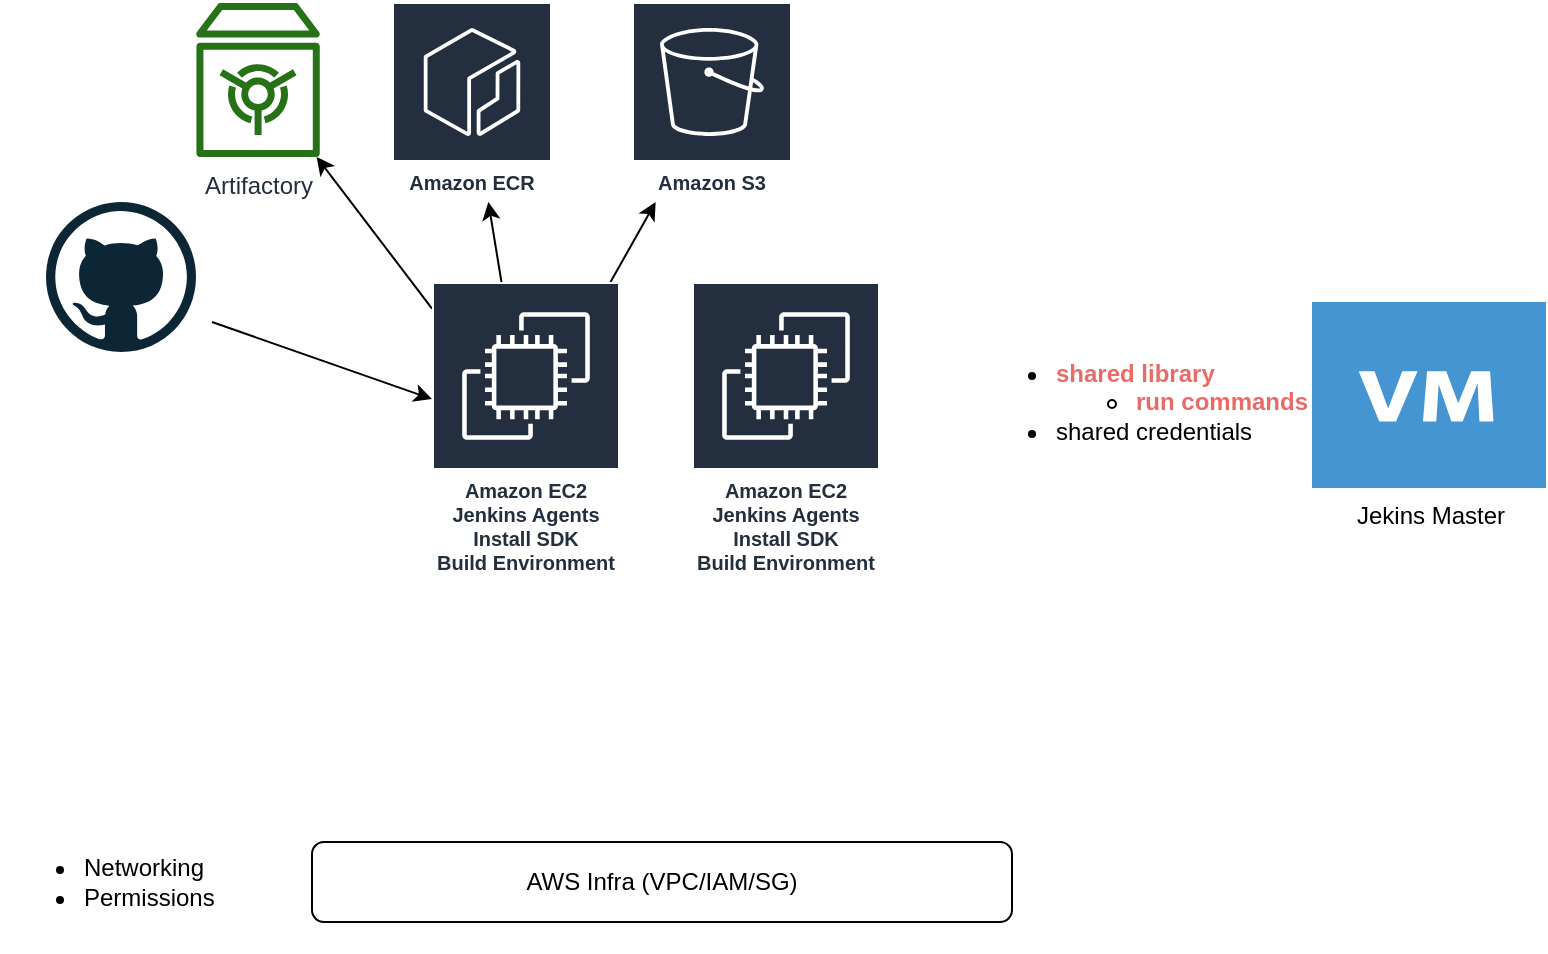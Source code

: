 <mxfile version="13.3.0" type="github" pages="3">
  <diagram id="bZqMkssgzoKAFsCov6mc" name="current jenkins">
    <mxGraphModel dx="732" dy="442" grid="1" gridSize="10" guides="1" tooltips="1" connect="1" arrows="1" fold="1" page="1" pageScale="1" pageWidth="850" pageHeight="1100" math="0" shadow="0">
      <root>
        <mxCell id="NepiQIgojPNr5nZYY-pR-0" />
        <mxCell id="NepiQIgojPNr5nZYY-pR-1" parent="NepiQIgojPNr5nZYY-pR-0" />
        <mxCell id="NepiQIgojPNr5nZYY-pR-2" value="AWS Infra (VPC/IAM/SG)" style="rounded=1;whiteSpace=wrap;html=1;fontSize=12;glass=0;strokeWidth=1;shadow=0;" parent="NepiQIgojPNr5nZYY-pR-1" vertex="1">
          <mxGeometry x="160" y="430" width="350" height="40" as="geometry" />
        </mxCell>
        <mxCell id="NepiQIgojPNr5nZYY-pR-18" value="&lt;ul&gt;&lt;li&gt;&lt;span&gt;Networking&lt;/span&gt;&lt;/li&gt;&lt;li&gt;&lt;span&gt;Permissions&lt;/span&gt;&lt;/li&gt;&lt;/ul&gt;" style="text;html=1;strokeColor=none;fillColor=none;align=left;verticalAlign=middle;whiteSpace=wrap;rounded=0;" parent="NepiQIgojPNr5nZYY-pR-1" vertex="1">
          <mxGeometry x="4" y="415" width="120" height="70" as="geometry" />
        </mxCell>
        <mxCell id="NepiQIgojPNr5nZYY-pR-19" value="Amazon ECR" style="outlineConnect=0;fontColor=#232F3E;gradientColor=none;strokeColor=#ffffff;fillColor=#232F3E;dashed=0;verticalLabelPosition=middle;verticalAlign=bottom;align=center;html=1;whiteSpace=wrap;fontSize=10;fontStyle=1;spacing=3;shape=mxgraph.aws4.productIcon;prIcon=mxgraph.aws4.ecr;" parent="NepiQIgojPNr5nZYY-pR-1" vertex="1">
          <mxGeometry x="200" y="10" width="80" height="100" as="geometry" />
        </mxCell>
        <mxCell id="NepiQIgojPNr5nZYY-pR-20" value="Amazon S3" style="outlineConnect=0;fontColor=#232F3E;gradientColor=none;strokeColor=#ffffff;fillColor=#232F3E;dashed=0;verticalLabelPosition=middle;verticalAlign=bottom;align=center;html=1;whiteSpace=wrap;fontSize=10;fontStyle=1;spacing=3;shape=mxgraph.aws4.productIcon;prIcon=mxgraph.aws4.s3;" parent="NepiQIgojPNr5nZYY-pR-1" vertex="1">
          <mxGeometry x="320" y="10" width="80" height="100" as="geometry" />
        </mxCell>
        <mxCell id="NepiQIgojPNr5nZYY-pR-21" value="Artifactory" style="outlineConnect=0;fontColor=#232F3E;gradientColor=none;fillColor=#277116;strokeColor=none;dashed=0;verticalLabelPosition=bottom;verticalAlign=top;align=center;html=1;fontSize=12;fontStyle=0;aspect=fixed;pointerEvents=1;shape=mxgraph.aws4.vault;" parent="NepiQIgojPNr5nZYY-pR-1" vertex="1">
          <mxGeometry x="102" y="10" width="62" height="78" as="geometry" />
        </mxCell>
        <mxCell id="NepiQIgojPNr5nZYY-pR-22" value="" style="dashed=0;outlineConnect=0;html=1;align=center;labelPosition=center;verticalLabelPosition=bottom;verticalAlign=top;shape=mxgraph.weblogos.github" parent="NepiQIgojPNr5nZYY-pR-1" vertex="1">
          <mxGeometry x="27" y="110" width="75" height="75" as="geometry" />
        </mxCell>
        <mxCell id="NepiQIgojPNr5nZYY-pR-23" value="" style="endArrow=classic;html=1;" parent="NepiQIgojPNr5nZYY-pR-1" target="NepiQIgojPNr5nZYY-pR-27" edge="1">
          <mxGeometry width="50" height="50" relative="1" as="geometry">
            <mxPoint x="110" y="170" as="sourcePoint" />
            <mxPoint x="410" y="220" as="targetPoint" />
          </mxGeometry>
        </mxCell>
        <mxCell id="NepiQIgojPNr5nZYY-pR-24" value="" style="endArrow=classic;html=1;" parent="NepiQIgojPNr5nZYY-pR-1" source="NepiQIgojPNr5nZYY-pR-27" edge="1" target="NepiQIgojPNr5nZYY-pR-21">
          <mxGeometry width="50" height="50" relative="1" as="geometry">
            <mxPoint x="480" y="230" as="sourcePoint" />
            <mxPoint x="200" y="80" as="targetPoint" />
          </mxGeometry>
        </mxCell>
        <mxCell id="NepiQIgojPNr5nZYY-pR-25" value="" style="endArrow=classic;html=1;" parent="NepiQIgojPNr5nZYY-pR-1" source="NepiQIgojPNr5nZYY-pR-27" target="NepiQIgojPNr5nZYY-pR-19" edge="1">
          <mxGeometry width="50" height="50" relative="1" as="geometry">
            <mxPoint x="480" y="230" as="sourcePoint" />
            <mxPoint x="210" y="90" as="targetPoint" />
          </mxGeometry>
        </mxCell>
        <mxCell id="NepiQIgojPNr5nZYY-pR-26" value="" style="endArrow=classic;html=1;" parent="NepiQIgojPNr5nZYY-pR-1" source="NepiQIgojPNr5nZYY-pR-27" target="NepiQIgojPNr5nZYY-pR-20" edge="1">
          <mxGeometry width="50" height="50" relative="1" as="geometry">
            <mxPoint x="480" y="230" as="sourcePoint" />
            <mxPoint x="220" y="100" as="targetPoint" />
          </mxGeometry>
        </mxCell>
        <mxCell id="NepiQIgojPNr5nZYY-pR-27" value="Amazon EC2&lt;br&gt;Jenkins Agents&lt;br&gt;Install SDK&lt;br&gt;Build Environment" style="outlineConnect=0;fontColor=#232F3E;gradientColor=none;strokeColor=#ffffff;fillColor=#232F3E;dashed=0;verticalLabelPosition=middle;verticalAlign=bottom;align=center;html=1;whiteSpace=wrap;fontSize=10;fontStyle=1;spacing=3;shape=mxgraph.aws4.productIcon;prIcon=mxgraph.aws4.ec2;" parent="NepiQIgojPNr5nZYY-pR-1" vertex="1">
          <mxGeometry x="220" y="150" width="94" height="150" as="geometry" />
        </mxCell>
        <mxCell id="NepiQIgojPNr5nZYY-pR-28" value="Jekins Master" style="shadow=0;dashed=0;html=1;strokeColor=none;fillColor=#4495D1;labelPosition=center;verticalLabelPosition=bottom;verticalAlign=top;align=center;outlineConnect=0;shape=mxgraph.veeam.2d.virtual_machine;" parent="NepiQIgojPNr5nZYY-pR-1" vertex="1">
          <mxGeometry x="660" y="160" width="117" height="93" as="geometry" />
        </mxCell>
        <mxCell id="NepiQIgojPNr5nZYY-pR-32" value="&lt;ul&gt;&lt;li&gt;&lt;b&gt;&lt;font color=&quot;#ea6b66&quot;&gt;&lt;span&gt;shared library&lt;/span&gt;&lt;br&gt;&lt;/font&gt;&lt;/b&gt;&lt;/li&gt;&lt;ul&gt;&lt;li&gt;&lt;font color=&quot;#ea6b66&quot;&gt;&lt;b&gt;run commands&lt;/b&gt;&lt;/font&gt;&lt;/li&gt;&lt;/ul&gt;&lt;li&gt;&lt;span&gt;shared credentials&lt;/span&gt;&lt;/li&gt;&lt;/ul&gt;" style="text;html=1;align=left;verticalAlign=middle;resizable=0;points=[];autosize=1;" parent="NepiQIgojPNr5nZYY-pR-1" vertex="1">
          <mxGeometry x="490" y="175" width="180" height="70" as="geometry" />
        </mxCell>
        <mxCell id="NepiQIgojPNr5nZYY-pR-33" value="Amazon EC2&lt;br&gt;Jenkins Agents&lt;br&gt;Install SDK&lt;br&gt;Build Environment" style="outlineConnect=0;fontColor=#232F3E;gradientColor=none;strokeColor=#ffffff;fillColor=#232F3E;dashed=0;verticalLabelPosition=middle;verticalAlign=bottom;align=center;html=1;whiteSpace=wrap;fontSize=10;fontStyle=1;spacing=3;shape=mxgraph.aws4.productIcon;prIcon=mxgraph.aws4.ec2;" parent="NepiQIgojPNr5nZYY-pR-1" vertex="1">
          <mxGeometry x="350" y="150" width="94" height="150" as="geometry" />
        </mxCell>
      </root>
    </mxGraphModel>
  </diagram>
  <diagram id="C5RBs43oDa-KdzZeNtuy" name="Jenkins">
    <mxGraphModel dx="732" dy="442" grid="1" gridSize="10" guides="1" tooltips="1" connect="1" arrows="1" fold="1" page="1" pageScale="1" pageWidth="827" pageHeight="1169" math="0" shadow="0">
      <root>
        <mxCell id="WIyWlLk6GJQsqaUBKTNV-0" />
        <mxCell id="WIyWlLk6GJQsqaUBKTNV-1" parent="WIyWlLk6GJQsqaUBKTNV-0" />
        <mxCell id="WIyWlLk6GJQsqaUBKTNV-11" value="AWS Infra (VPC/IAM/SG)" style="rounded=1;whiteSpace=wrap;html=1;fontSize=12;glass=0;strokeWidth=1;shadow=0;" parent="WIyWlLk6GJQsqaUBKTNV-1" vertex="1">
          <mxGeometry x="160" y="430" width="350" height="40" as="geometry" />
        </mxCell>
        <mxCell id="7L3rl63r9LP6kfRCwzT1-2" value="Amazon EKS" style="outlineConnect=0;fontColor=#232F3E;gradientColor=none;strokeColor=#ffffff;fillColor=#232F3E;dashed=0;verticalLabelPosition=middle;verticalAlign=bottom;align=center;html=1;whiteSpace=wrap;fontSize=10;fontStyle=1;spacing=3;shape=mxgraph.aws4.productIcon;prIcon=mxgraph.aws4.eks;" parent="WIyWlLk6GJQsqaUBKTNV-1" vertex="1">
          <mxGeometry x="215" y="330" width="80" height="100" as="geometry" />
        </mxCell>
        <mxCell id="7L3rl63r9LP6kfRCwzT1-3" value="Container" style="swimlane;" parent="WIyWlLk6GJQsqaUBKTNV-1" vertex="1">
          <mxGeometry x="160" y="220" width="190" height="80" as="geometry" />
        </mxCell>
        <mxCell id="7L3rl63r9LP6kfRCwzT1-4" value="Jenkins Master" style="text;html=1;align=center;verticalAlign=middle;resizable=0;points=[];autosize=1;" parent="7L3rl63r9LP6kfRCwzT1-3" vertex="1">
          <mxGeometry x="55" y="41" width="100" height="20" as="geometry" />
        </mxCell>
        <mxCell id="7L3rl63r9LP6kfRCwzT1-5" value="Container" style="swimlane;" parent="WIyWlLk6GJQsqaUBKTNV-1" vertex="1">
          <mxGeometry x="400" y="100" width="200" height="200" as="geometry" />
        </mxCell>
        <mxCell id="7L3rl63r9LP6kfRCwzT1-6" value="Jenkins Agents" style="text;html=1;align=center;verticalAlign=middle;resizable=0;points=[];autosize=1;" parent="7L3rl63r9LP6kfRCwzT1-5" vertex="1">
          <mxGeometry x="50" y="30" width="100" height="20" as="geometry" />
        </mxCell>
        <mxCell id="7L3rl63r9LP6kfRCwzT1-7" value="Container" style="swimlane;" parent="7L3rl63r9LP6kfRCwzT1-5" vertex="1">
          <mxGeometry x="20" y="61" width="160" height="120" as="geometry" />
        </mxCell>
        <mxCell id="7L3rl63r9LP6kfRCwzT1-8" value="Build Environment (JDK)" style="text;html=1;align=center;verticalAlign=middle;resizable=0;points=[];autosize=1;" parent="7L3rl63r9LP6kfRCwzT1-7" vertex="1">
          <mxGeometry x="10" y="29" width="150" height="20" as="geometry" />
        </mxCell>
        <mxCell id="7L3rl63r9LP6kfRCwzT1-9" value="Build Commands" style="text;html=1;align=center;verticalAlign=middle;resizable=0;points=[];autosize=1;" parent="7L3rl63r9LP6kfRCwzT1-7" vertex="1">
          <mxGeometry x="26" y="81" width="110" height="20" as="geometry" />
        </mxCell>
        <mxCell id="7L3rl63r9LP6kfRCwzT1-10" value="Container" style="swimlane;" parent="WIyWlLk6GJQsqaUBKTNV-1" vertex="1">
          <mxGeometry x="610" y="100" width="200" height="200" as="geometry" />
        </mxCell>
        <mxCell id="7L3rl63r9LP6kfRCwzT1-11" value="Jenkins Agents" style="text;html=1;align=center;verticalAlign=middle;resizable=0;points=[];autosize=1;" parent="7L3rl63r9LP6kfRCwzT1-10" vertex="1">
          <mxGeometry x="50" y="30" width="100" height="20" as="geometry" />
        </mxCell>
        <mxCell id="7L3rl63r9LP6kfRCwzT1-12" value="Container" style="swimlane;" parent="7L3rl63r9LP6kfRCwzT1-10" vertex="1">
          <mxGeometry x="20" y="61" width="165" height="120" as="geometry" />
        </mxCell>
        <mxCell id="7L3rl63r9LP6kfRCwzT1-13" value="Build Environment (Python)" style="text;html=1;align=center;verticalAlign=middle;resizable=0;points=[];autosize=1;" parent="7L3rl63r9LP6kfRCwzT1-12" vertex="1">
          <mxGeometry x="5" y="29" width="160" height="20" as="geometry" />
        </mxCell>
        <mxCell id="7L3rl63r9LP6kfRCwzT1-14" value="Build Commands" style="text;html=1;align=center;verticalAlign=middle;resizable=0;points=[];autosize=1;" parent="7L3rl63r9LP6kfRCwzT1-12" vertex="1">
          <mxGeometry x="26" y="81" width="110" height="20" as="geometry" />
        </mxCell>
        <mxCell id="7L3rl63r9LP6kfRCwzT1-15" value="&lt;ul&gt;&lt;li&gt;AuthZ&lt;/li&gt;&lt;li&gt;Docker Env&lt;/li&gt;&lt;li&gt;&lt;span&gt;source code&lt;/span&gt;&lt;/li&gt;&lt;li&gt;&lt;span&gt;build scheduling&lt;/span&gt;&lt;br&gt;&lt;/li&gt;&lt;li&gt;&lt;span&gt;build trigger&lt;/span&gt;&lt;/li&gt;&lt;li&gt;&lt;span&gt;shared credentials&lt;/span&gt;&lt;/li&gt;&lt;/ul&gt;" style="text;html=1;align=left;verticalAlign=middle;resizable=0;points=[];autosize=1;" parent="WIyWlLk6GJQsqaUBKTNV-1" vertex="1">
          <mxGeometry x="10" y="205" width="150" height="110" as="geometry" />
        </mxCell>
        <mxCell id="7L3rl63r9LP6kfRCwzT1-17" value="&lt;ul&gt;&lt;li&gt;scaling&lt;/li&gt;&lt;li&gt;resource&lt;/li&gt;&lt;li&gt;HA&lt;/li&gt;&lt;li&gt;permissions&lt;/li&gt;&lt;/ul&gt;" style="text;html=1;strokeColor=none;fillColor=none;align=left;verticalAlign=middle;whiteSpace=wrap;rounded=0;" parent="WIyWlLk6GJQsqaUBKTNV-1" vertex="1">
          <mxGeometry x="4" y="345" width="120" height="70" as="geometry" />
        </mxCell>
        <mxCell id="7L3rl63r9LP6kfRCwzT1-21" value="&lt;ul&gt;&lt;li&gt;&lt;span&gt;Networking&lt;/span&gt;&lt;/li&gt;&lt;li&gt;&lt;span&gt;Permissions&lt;/span&gt;&lt;/li&gt;&lt;/ul&gt;" style="text;html=1;strokeColor=none;fillColor=none;align=left;verticalAlign=middle;whiteSpace=wrap;rounded=0;" parent="WIyWlLk6GJQsqaUBKTNV-1" vertex="1">
          <mxGeometry x="4" y="415" width="120" height="70" as="geometry" />
        </mxCell>
        <mxCell id="7L3rl63r9LP6kfRCwzT1-22" value="Amazon ECR" style="outlineConnect=0;fontColor=#232F3E;gradientColor=none;strokeColor=#ffffff;fillColor=#232F3E;dashed=0;verticalLabelPosition=middle;verticalAlign=bottom;align=center;html=1;whiteSpace=wrap;fontSize=10;fontStyle=1;spacing=3;shape=mxgraph.aws4.productIcon;prIcon=mxgraph.aws4.ecr;" parent="WIyWlLk6GJQsqaUBKTNV-1" vertex="1">
          <mxGeometry x="240" y="10" width="80" height="100" as="geometry" />
        </mxCell>
        <mxCell id="7L3rl63r9LP6kfRCwzT1-23" value="Amazon S3" style="outlineConnect=0;fontColor=#232F3E;gradientColor=none;strokeColor=#ffffff;fillColor=#232F3E;dashed=0;verticalLabelPosition=middle;verticalAlign=bottom;align=center;html=1;whiteSpace=wrap;fontSize=10;fontStyle=1;spacing=3;shape=mxgraph.aws4.productIcon;prIcon=mxgraph.aws4.s3;" parent="WIyWlLk6GJQsqaUBKTNV-1" vertex="1">
          <mxGeometry x="360" y="10" width="80" height="100" as="geometry" />
        </mxCell>
        <mxCell id="7L3rl63r9LP6kfRCwzT1-24" value="Artifactory" style="outlineConnect=0;fontColor=#232F3E;gradientColor=none;fillColor=#277116;strokeColor=none;dashed=0;verticalLabelPosition=bottom;verticalAlign=top;align=center;html=1;fontSize=12;fontStyle=0;aspect=fixed;pointerEvents=1;shape=mxgraph.aws4.vault;" parent="WIyWlLk6GJQsqaUBKTNV-1" vertex="1">
          <mxGeometry x="110" y="10" width="62" height="78" as="geometry" />
        </mxCell>
        <mxCell id="7L3rl63r9LP6kfRCwzT1-25" value="" style="dashed=0;outlineConnect=0;html=1;align=center;labelPosition=center;verticalLabelPosition=bottom;verticalAlign=top;shape=mxgraph.weblogos.github" parent="WIyWlLk6GJQsqaUBKTNV-1" vertex="1">
          <mxGeometry x="27" y="110" width="75" height="75" as="geometry" />
        </mxCell>
        <mxCell id="7L3rl63r9LP6kfRCwzT1-26" value="" style="endArrow=classic;html=1;" parent="WIyWlLk6GJQsqaUBKTNV-1" edge="1">
          <mxGeometry width="50" height="50" relative="1" as="geometry">
            <mxPoint x="110" y="170" as="sourcePoint" />
            <mxPoint x="410" y="220" as="targetPoint" />
          </mxGeometry>
        </mxCell>
        <mxCell id="7L3rl63r9LP6kfRCwzT1-27" value="" style="endArrow=classic;html=1;" parent="WIyWlLk6GJQsqaUBKTNV-1" edge="1" target="7L3rl63r9LP6kfRCwzT1-24">
          <mxGeometry width="50" height="50" relative="1" as="geometry">
            <mxPoint x="480" y="230" as="sourcePoint" />
            <mxPoint x="200" y="80" as="targetPoint" />
          </mxGeometry>
        </mxCell>
        <mxCell id="7L3rl63r9LP6kfRCwzT1-28" value="" style="endArrow=classic;html=1;" parent="WIyWlLk6GJQsqaUBKTNV-1" target="7L3rl63r9LP6kfRCwzT1-22" edge="1">
          <mxGeometry width="50" height="50" relative="1" as="geometry">
            <mxPoint x="480" y="230" as="sourcePoint" />
            <mxPoint x="210" y="90" as="targetPoint" />
          </mxGeometry>
        </mxCell>
        <mxCell id="7L3rl63r9LP6kfRCwzT1-29" value="" style="endArrow=classic;html=1;" parent="WIyWlLk6GJQsqaUBKTNV-1" target="7L3rl63r9LP6kfRCwzT1-23" edge="1">
          <mxGeometry width="50" height="50" relative="1" as="geometry">
            <mxPoint x="480" y="230" as="sourcePoint" />
            <mxPoint x="220" y="100" as="targetPoint" />
          </mxGeometry>
        </mxCell>
      </root>
    </mxGraphModel>
  </diagram>
  <diagram id="RZHRXkjhTaX_e0c8EJYi" name="Codebuild">
    <mxGraphModel dx="732" dy="442" grid="1" gridSize="10" guides="1" tooltips="1" connect="1" arrows="1" fold="1" page="1" pageScale="1" pageWidth="850" pageHeight="1100" math="0" shadow="0">
      <root>
        <mxCell id="Ba1Su-A6dtB4cg2xG0cj-0" />
        <mxCell id="Ba1Su-A6dtB4cg2xG0cj-1" parent="Ba1Su-A6dtB4cg2xG0cj-0" />
        <mxCell id="PO74r3kyPt4lwbCq_lyf-0" value="AWS Infra (VPC/IAM/SG)" style="rounded=1;whiteSpace=wrap;html=1;fontSize=12;glass=0;strokeWidth=1;shadow=0;" parent="Ba1Su-A6dtB4cg2xG0cj-1" vertex="1">
          <mxGeometry x="160" y="430" width="350" height="40" as="geometry" />
        </mxCell>
        <mxCell id="PO74r3kyPt4lwbCq_lyf-2" value="Terraform Project" style="swimlane;" parent="Ba1Su-A6dtB4cg2xG0cj-1" vertex="1">
          <mxGeometry x="160" y="220" width="200" height="96" as="geometry" />
        </mxCell>
        <mxCell id="PO74r3kyPt4lwbCq_lyf-3" value="&lt;div style=&quot;text-align: left&quot;&gt;&lt;ul&gt;&lt;li&gt;&lt;span&gt;Create Codebuild project&lt;/span&gt;&lt;/li&gt;&lt;li&gt;&lt;span&gt;config webhooks&lt;/span&gt;&lt;/li&gt;&lt;li&gt;&lt;span&gt;&lt;div style=&quot;text-align: left&quot;&gt;&lt;span&gt;set variable&lt;/span&gt;&lt;/div&gt;&lt;/span&gt;&lt;/li&gt;&lt;li&gt;&lt;div style=&quot;text-align: left&quot;&gt;permissions&lt;/div&gt;&lt;/li&gt;&lt;/ul&gt;&lt;/div&gt;" style="text;html=1;align=center;verticalAlign=middle;resizable=0;points=[];autosize=1;" parent="PO74r3kyPt4lwbCq_lyf-2" vertex="1">
          <mxGeometry y="6" width="190" height="90" as="geometry" />
        </mxCell>
        <mxCell id="PO74r3kyPt4lwbCq_lyf-4" value="Codebuild project" style="swimlane;" parent="Ba1Su-A6dtB4cg2xG0cj-1" vertex="1">
          <mxGeometry x="400" y="100" width="200" height="200" as="geometry" />
        </mxCell>
        <mxCell id="PO74r3kyPt4lwbCq_lyf-6" value="Container" style="swimlane;" parent="PO74r3kyPt4lwbCq_lyf-4" vertex="1">
          <mxGeometry x="20" y="61" width="160" height="120" as="geometry" />
        </mxCell>
        <mxCell id="PO74r3kyPt4lwbCq_lyf-7" value="Build Environment (SDKs)" style="text;html=1;align=center;verticalAlign=middle;resizable=0;points=[];autosize=1;" parent="PO74r3kyPt4lwbCq_lyf-6" vertex="1">
          <mxGeometry x="10" y="29" width="150" height="20" as="geometry" />
        </mxCell>
        <mxCell id="PO74r3kyPt4lwbCq_lyf-8" value="&lt;span style=&quot;text-align: left&quot;&gt;Build commands&lt;/span&gt;&lt;br style=&quot;text-align: left&quot;&gt;&lt;span style=&quot;text-align: left&quot;&gt;publish reports&lt;/span&gt;&lt;br style=&quot;text-align: left&quot;&gt;&lt;span style=&quot;text-align: left&quot;&gt;save artifacts&lt;/span&gt;" style="text;html=1;align=center;verticalAlign=middle;resizable=0;points=[];autosize=1;" parent="PO74r3kyPt4lwbCq_lyf-6" vertex="1">
          <mxGeometry x="31" y="66" width="100" height="50" as="geometry" />
        </mxCell>
        <mxCell id="PO74r3kyPt4lwbCq_lyf-9" value="Coderbuild project" style="swimlane;" parent="Ba1Su-A6dtB4cg2xG0cj-1" vertex="1">
          <mxGeometry x="610" y="100" width="200" height="200" as="geometry" />
        </mxCell>
        <mxCell id="PO74r3kyPt4lwbCq_lyf-10" value="&lt;ul&gt;&lt;li&gt;Install SDK&lt;/li&gt;&lt;li&gt;Build commands&lt;/li&gt;&lt;li&gt;publish reports&lt;/li&gt;&lt;li&gt;save artifacts&lt;/li&gt;&lt;/ul&gt;" style="text;html=1;align=left;verticalAlign=middle;resizable=0;points=[];autosize=1;" parent="PO74r3kyPt4lwbCq_lyf-9" vertex="1">
          <mxGeometry x="30" y="46" width="140" height="90" as="geometry" />
        </mxCell>
        <mxCell id="PO74r3kyPt4lwbCq_lyf-15" value="&lt;ul&gt;&lt;li&gt;AWS Managed service&lt;/li&gt;&lt;/ul&gt;" style="text;html=1;strokeColor=none;fillColor=none;align=left;verticalAlign=middle;whiteSpace=wrap;rounded=0;" parent="Ba1Su-A6dtB4cg2xG0cj-1" vertex="1">
          <mxGeometry x="4" y="345" width="120" height="70" as="geometry" />
        </mxCell>
        <mxCell id="PO74r3kyPt4lwbCq_lyf-16" value="&lt;ul&gt;&lt;li&gt;&lt;span&gt;Networking&lt;/span&gt;&lt;/li&gt;&lt;li&gt;&lt;span&gt;Permissions&lt;/span&gt;&lt;/li&gt;&lt;/ul&gt;" style="text;html=1;strokeColor=none;fillColor=none;align=left;verticalAlign=middle;whiteSpace=wrap;rounded=0;" parent="Ba1Su-A6dtB4cg2xG0cj-1" vertex="1">
          <mxGeometry x="4" y="415" width="120" height="70" as="geometry" />
        </mxCell>
        <mxCell id="PO74r3kyPt4lwbCq_lyf-17" value="Amazon ECR" style="outlineConnect=0;fontColor=#232F3E;gradientColor=none;strokeColor=#ffffff;fillColor=#232F3E;dashed=0;verticalLabelPosition=middle;verticalAlign=bottom;align=center;html=1;whiteSpace=wrap;fontSize=10;fontStyle=1;spacing=3;shape=mxgraph.aws4.productIcon;prIcon=mxgraph.aws4.ecr;" parent="Ba1Su-A6dtB4cg2xG0cj-1" vertex="1">
          <mxGeometry x="230" y="10" width="80" height="100" as="geometry" />
        </mxCell>
        <mxCell id="PO74r3kyPt4lwbCq_lyf-18" value="Amazon S3" style="outlineConnect=0;fontColor=#232F3E;gradientColor=none;strokeColor=#ffffff;fillColor=#232F3E;dashed=0;verticalLabelPosition=middle;verticalAlign=bottom;align=center;html=1;whiteSpace=wrap;fontSize=10;fontStyle=1;spacing=3;shape=mxgraph.aws4.productIcon;prIcon=mxgraph.aws4.s3;" parent="Ba1Su-A6dtB4cg2xG0cj-1" vertex="1">
          <mxGeometry x="340" y="10" width="80" height="100" as="geometry" />
        </mxCell>
        <mxCell id="PO74r3kyPt4lwbCq_lyf-19" value="Artifactory" style="outlineConnect=0;fontColor=#232F3E;gradientColor=none;fillColor=#277116;strokeColor=none;dashed=0;verticalLabelPosition=bottom;verticalAlign=top;align=center;html=1;fontSize=12;fontStyle=0;aspect=fixed;pointerEvents=1;shape=mxgraph.aws4.vault;" parent="Ba1Su-A6dtB4cg2xG0cj-1" vertex="1">
          <mxGeometry x="120" y="11" width="62" height="78" as="geometry" />
        </mxCell>
        <mxCell id="PO74r3kyPt4lwbCq_lyf-20" value="" style="dashed=0;outlineConnect=0;html=1;align=center;labelPosition=center;verticalLabelPosition=bottom;verticalAlign=top;shape=mxgraph.weblogos.github" parent="Ba1Su-A6dtB4cg2xG0cj-1" vertex="1">
          <mxGeometry x="27" y="110" width="75" height="75" as="geometry" />
        </mxCell>
        <mxCell id="PO74r3kyPt4lwbCq_lyf-21" value="" style="endArrow=classic;html=1;" parent="Ba1Su-A6dtB4cg2xG0cj-1" edge="1">
          <mxGeometry width="50" height="50" relative="1" as="geometry">
            <mxPoint x="110" y="170" as="sourcePoint" />
            <mxPoint x="410" y="220" as="targetPoint" />
          </mxGeometry>
        </mxCell>
        <mxCell id="PO74r3kyPt4lwbCq_lyf-22" value="" style="endArrow=classic;html=1;" parent="Ba1Su-A6dtB4cg2xG0cj-1" edge="1" target="PO74r3kyPt4lwbCq_lyf-19">
          <mxGeometry width="50" height="50" relative="1" as="geometry">
            <mxPoint x="480" y="230" as="sourcePoint" />
            <mxPoint x="200" y="80" as="targetPoint" />
          </mxGeometry>
        </mxCell>
        <mxCell id="PO74r3kyPt4lwbCq_lyf-23" value="" style="endArrow=classic;html=1;" parent="Ba1Su-A6dtB4cg2xG0cj-1" target="PO74r3kyPt4lwbCq_lyf-17" edge="1">
          <mxGeometry width="50" height="50" relative="1" as="geometry">
            <mxPoint x="480" y="230" as="sourcePoint" />
            <mxPoint x="210" y="90" as="targetPoint" />
          </mxGeometry>
        </mxCell>
        <mxCell id="PO74r3kyPt4lwbCq_lyf-24" value="" style="endArrow=classic;html=1;" parent="Ba1Su-A6dtB4cg2xG0cj-1" target="PO74r3kyPt4lwbCq_lyf-18" edge="1">
          <mxGeometry width="50" height="50" relative="1" as="geometry">
            <mxPoint x="480" y="230" as="sourcePoint" />
            <mxPoint x="220" y="100" as="targetPoint" />
          </mxGeometry>
        </mxCell>
        <mxCell id="PO74r3kyPt4lwbCq_lyf-25" value="AWS CodeBuild" style="outlineConnect=0;fontColor=#232F3E;gradientColor=none;strokeColor=#ffffff;fillColor=#232F3E;dashed=0;verticalLabelPosition=middle;verticalAlign=bottom;align=center;html=1;whiteSpace=wrap;fontSize=10;fontStyle=1;spacing=3;shape=mxgraph.aws4.productIcon;prIcon=mxgraph.aws4.codebuild;" parent="Ba1Su-A6dtB4cg2xG0cj-1" vertex="1">
          <mxGeometry x="186" y="320" width="80" height="110" as="geometry" />
        </mxCell>
        <mxCell id="PO74r3kyPt4lwbCq_lyf-26" value="AWS CodePipeline" style="outlineConnect=0;fontColor=#232F3E;gradientColor=none;strokeColor=#ffffff;fillColor=#232F3E;dashed=0;verticalLabelPosition=middle;verticalAlign=bottom;align=center;html=1;whiteSpace=wrap;fontSize=10;fontStyle=1;spacing=3;shape=mxgraph.aws4.productIcon;prIcon=mxgraph.aws4.codepipeline;" parent="Ba1Su-A6dtB4cg2xG0cj-1" vertex="1">
          <mxGeometry x="670" y="325" width="80" height="110" as="geometry" />
        </mxCell>
      </root>
    </mxGraphModel>
  </diagram>
</mxfile>
